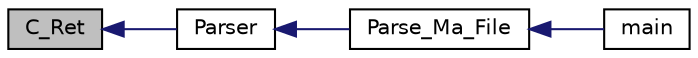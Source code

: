 digraph "C_Ret"
{
  edge [fontname="Helvetica",fontsize="10",labelfontname="Helvetica",labelfontsize="10"];
  node [fontname="Helvetica",fontsize="10",shape=record];
  rankdir="LR";
  Node1 [label="C_Ret",height=0.2,width=0.4,color="black", fillcolor="grey75", style="filled", fontcolor="black"];
  Node1 -> Node2 [dir="back",color="midnightblue",fontsize="10",style="solid"];
  Node2 [label="Parser",height=0.2,width=0.4,color="black", fillcolor="white", style="filled",URL="$ma__parser_8c.html#a3dbe66c5fada4cfd6e6d6d8f775e0caf"];
  Node2 -> Node3 [dir="back",color="midnightblue",fontsize="10",style="solid"];
  Node3 [label="Parse_Ma_File",height=0.2,width=0.4,color="black", fillcolor="white", style="filled",URL="$ma__parser_8h.html#a4f91bc7ddfc80bc559642b19019052a1"];
  Node3 -> Node4 [dir="back",color="midnightblue",fontsize="10",style="solid"];
  Node4 [label="main",height=0.2,width=0.4,color="black", fillcolor="white", style="filled",URL="$ma2asm_8c.html#a0ddf1224851353fc92bfbff6f499fa97"];
}
